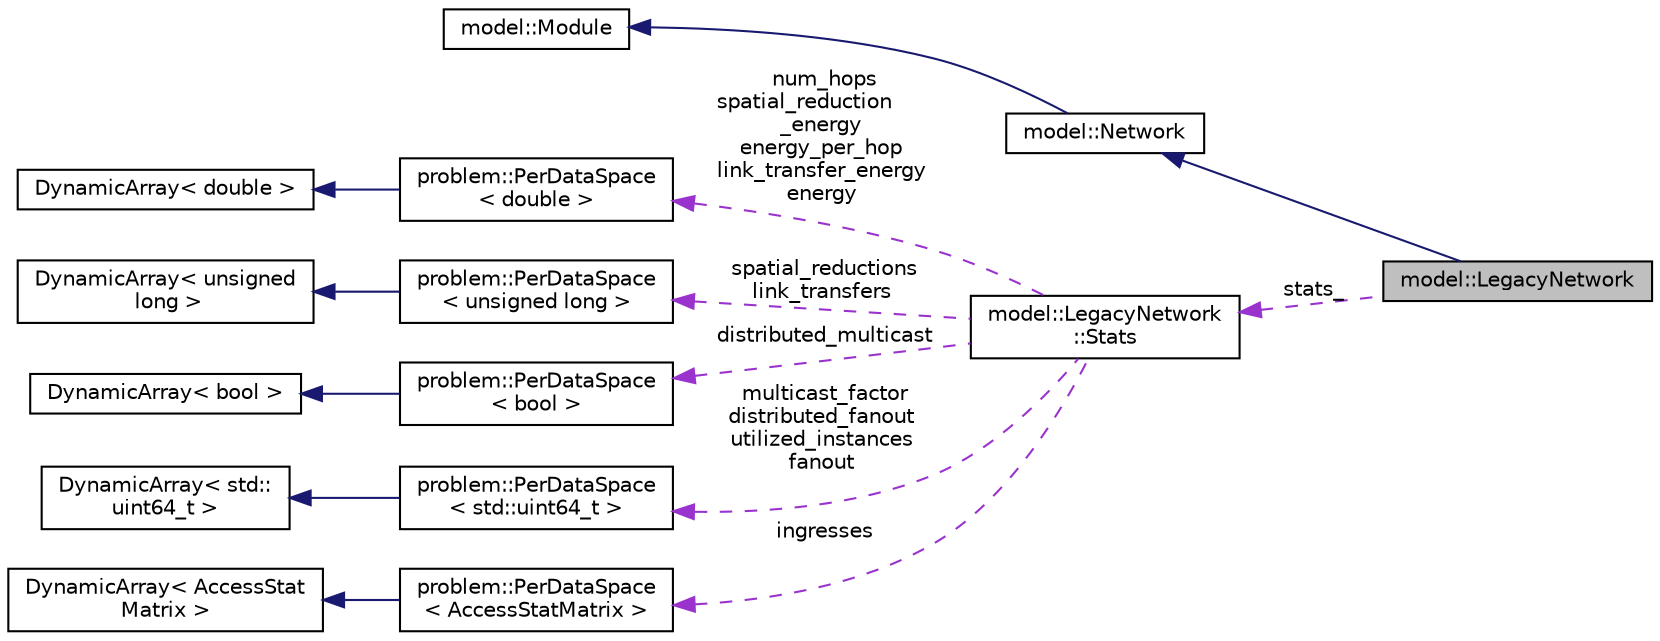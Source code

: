 digraph "model::LegacyNetwork"
{
 // LATEX_PDF_SIZE
  edge [fontname="Helvetica",fontsize="10",labelfontname="Helvetica",labelfontsize="10"];
  node [fontname="Helvetica",fontsize="10",shape=record];
  rankdir="LR";
  Node1 [label="model::LegacyNetwork",height=0.2,width=0.4,color="black", fillcolor="grey75", style="filled", fontcolor="black",tooltip=" "];
  Node2 -> Node1 [dir="back",color="midnightblue",fontsize="10",style="solid",fontname="Helvetica"];
  Node2 [label="model::Network",height=0.2,width=0.4,color="black", fillcolor="white", style="filled",URL="$classmodel_1_1Network.html",tooltip=" "];
  Node3 -> Node2 [dir="back",color="midnightblue",fontsize="10",style="solid",fontname="Helvetica"];
  Node3 [label="model::Module",height=0.2,width=0.4,color="black", fillcolor="white", style="filled",URL="$classmodel_1_1Module.html",tooltip=" "];
  Node4 -> Node1 [dir="back",color="darkorchid3",fontsize="10",style="dashed",label=" stats_" ,fontname="Helvetica"];
  Node4 [label="model::LegacyNetwork\l::Stats",height=0.2,width=0.4,color="black", fillcolor="white", style="filled",URL="$structmodel_1_1LegacyNetwork_1_1Stats.html",tooltip=" "];
  Node5 -> Node4 [dir="back",color="darkorchid3",fontsize="10",style="dashed",label=" num_hops\nspatial_reduction\l_energy\nenergy_per_hop\nlink_transfer_energy\nenergy" ,fontname="Helvetica"];
  Node5 [label="problem::PerDataSpace\l\< double \>",height=0.2,width=0.4,color="black", fillcolor="white", style="filled",URL="$classproblem_1_1PerDataSpace.html",tooltip=" "];
  Node6 -> Node5 [dir="back",color="midnightblue",fontsize="10",style="solid",fontname="Helvetica"];
  Node6 [label="DynamicArray\< double \>",height=0.2,width=0.4,color="black", fillcolor="white", style="filled",URL="$classDynamicArray.html",tooltip=" "];
  Node7 -> Node4 [dir="back",color="darkorchid3",fontsize="10",style="dashed",label=" spatial_reductions\nlink_transfers" ,fontname="Helvetica"];
  Node7 [label="problem::PerDataSpace\l\< unsigned long \>",height=0.2,width=0.4,color="black", fillcolor="white", style="filled",URL="$classproblem_1_1PerDataSpace.html",tooltip=" "];
  Node8 -> Node7 [dir="back",color="midnightblue",fontsize="10",style="solid",fontname="Helvetica"];
  Node8 [label="DynamicArray\< unsigned\l long \>",height=0.2,width=0.4,color="black", fillcolor="white", style="filled",URL="$classDynamicArray.html",tooltip=" "];
  Node9 -> Node4 [dir="back",color="darkorchid3",fontsize="10",style="dashed",label=" distributed_multicast" ,fontname="Helvetica"];
  Node9 [label="problem::PerDataSpace\l\< bool \>",height=0.2,width=0.4,color="black", fillcolor="white", style="filled",URL="$classproblem_1_1PerDataSpace.html",tooltip=" "];
  Node10 -> Node9 [dir="back",color="midnightblue",fontsize="10",style="solid",fontname="Helvetica"];
  Node10 [label="DynamicArray\< bool \>",height=0.2,width=0.4,color="black", fillcolor="white", style="filled",URL="$classDynamicArray.html",tooltip=" "];
  Node11 -> Node4 [dir="back",color="darkorchid3",fontsize="10",style="dashed",label=" multicast_factor\ndistributed_fanout\nutilized_instances\nfanout" ,fontname="Helvetica"];
  Node11 [label="problem::PerDataSpace\l\< std::uint64_t \>",height=0.2,width=0.4,color="black", fillcolor="white", style="filled",URL="$classproblem_1_1PerDataSpace.html",tooltip=" "];
  Node12 -> Node11 [dir="back",color="midnightblue",fontsize="10",style="solid",fontname="Helvetica"];
  Node12 [label="DynamicArray\< std::\luint64_t \>",height=0.2,width=0.4,color="black", fillcolor="white", style="filled",URL="$classDynamicArray.html",tooltip=" "];
  Node13 -> Node4 [dir="back",color="darkorchid3",fontsize="10",style="dashed",label=" ingresses" ,fontname="Helvetica"];
  Node13 [label="problem::PerDataSpace\l\< AccessStatMatrix \>",height=0.2,width=0.4,color="black", fillcolor="white", style="filled",URL="$classproblem_1_1PerDataSpace.html",tooltip=" "];
  Node14 -> Node13 [dir="back",color="midnightblue",fontsize="10",style="solid",fontname="Helvetica"];
  Node14 [label="DynamicArray\< AccessStat\lMatrix \>",height=0.2,width=0.4,color="black", fillcolor="white", style="filled",URL="$classDynamicArray.html",tooltip=" "];
}
